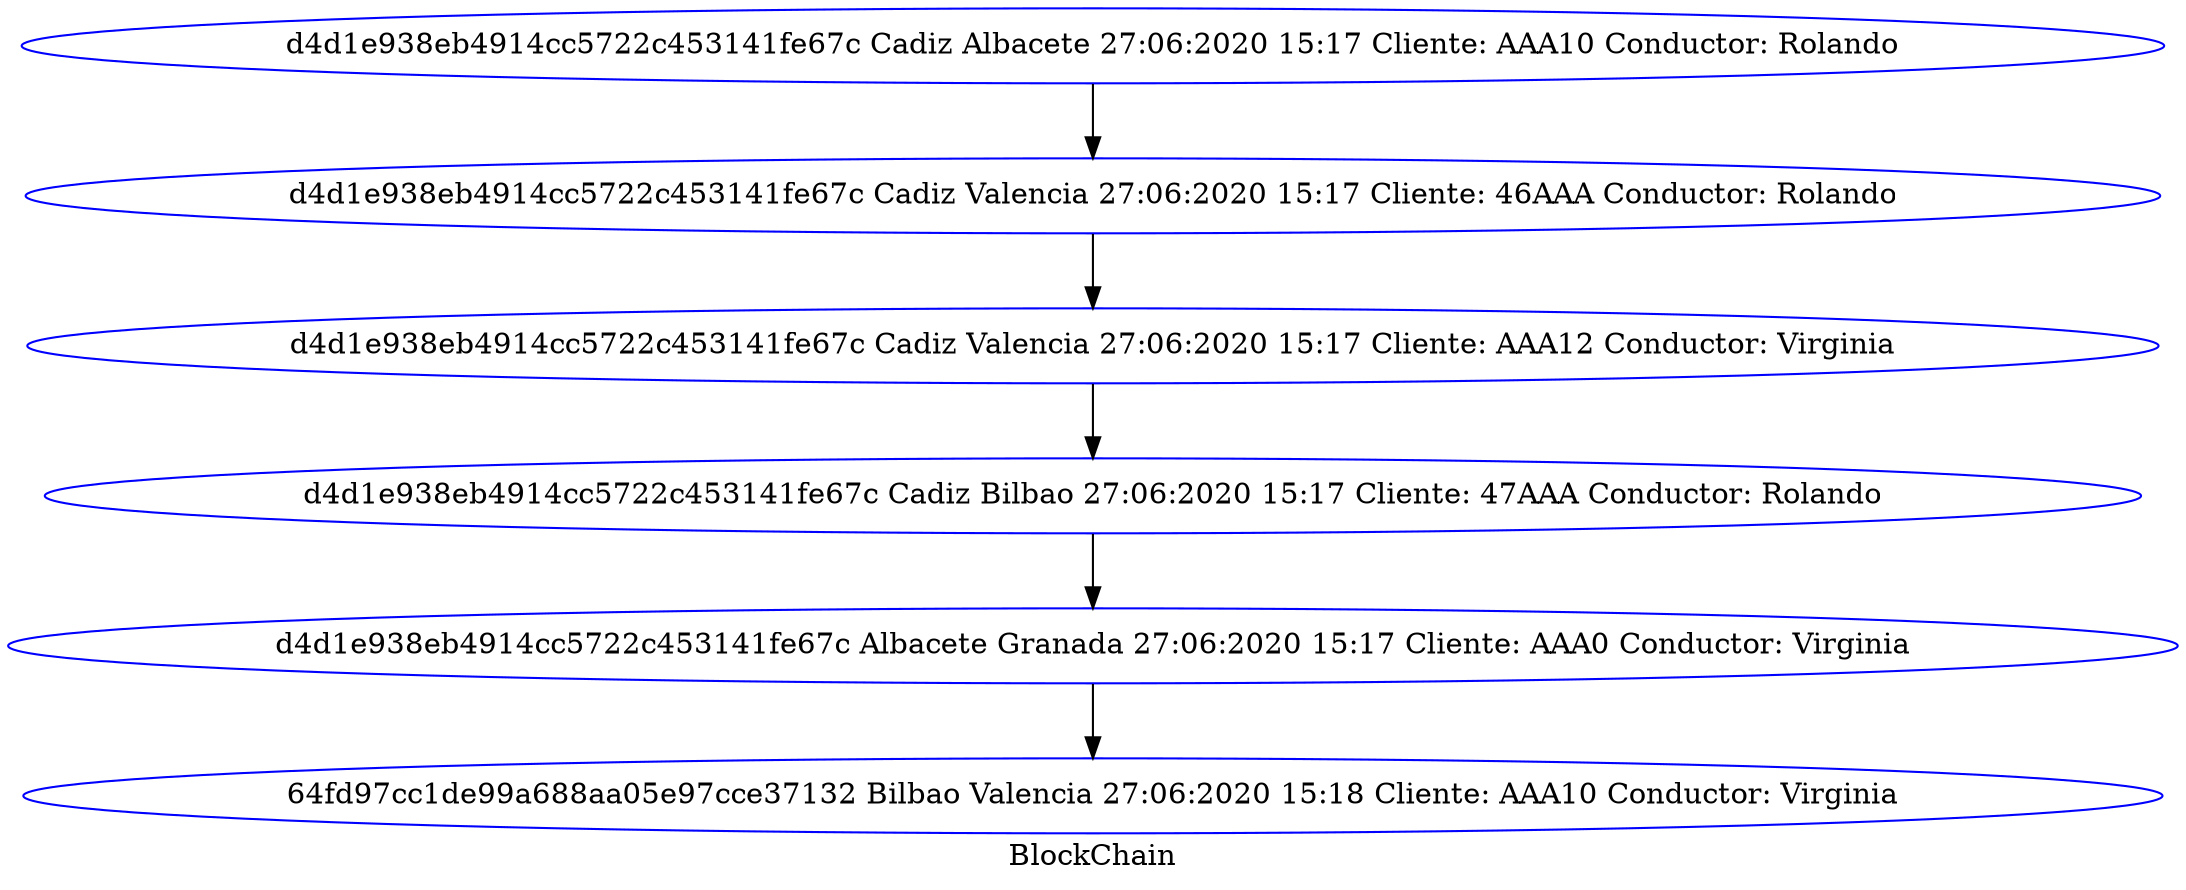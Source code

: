 digraph G { 
node [style=circle, color = blue];"d4d1e938eb4914cc5722c453141fe67c Cadiz Albacete 27:06:2020 15:17 Cliente: AAA10 Conductor: Rolando" ->"d4d1e938eb4914cc5722c453141fe67c Cadiz Valencia 27:06:2020 15:17 Cliente: 46AAA Conductor: Rolando" ->"d4d1e938eb4914cc5722c453141fe67c Cadiz Valencia 27:06:2020 15:17 Cliente: AAA12 Conductor: Virginia" ->"d4d1e938eb4914cc5722c453141fe67c Cadiz Bilbao 27:06:2020 15:17 Cliente: 47AAA Conductor: Rolando" ->"d4d1e938eb4914cc5722c453141fe67c Albacete Granada 27:06:2020 15:17 Cliente: AAA0 Conductor: Virginia" ->"64fd97cc1de99a688aa05e97cce37132 Bilbao Valencia 27:06:2020 15:18 Cliente: AAA10 Conductor: Virginia"; label = "BlockChain";} 